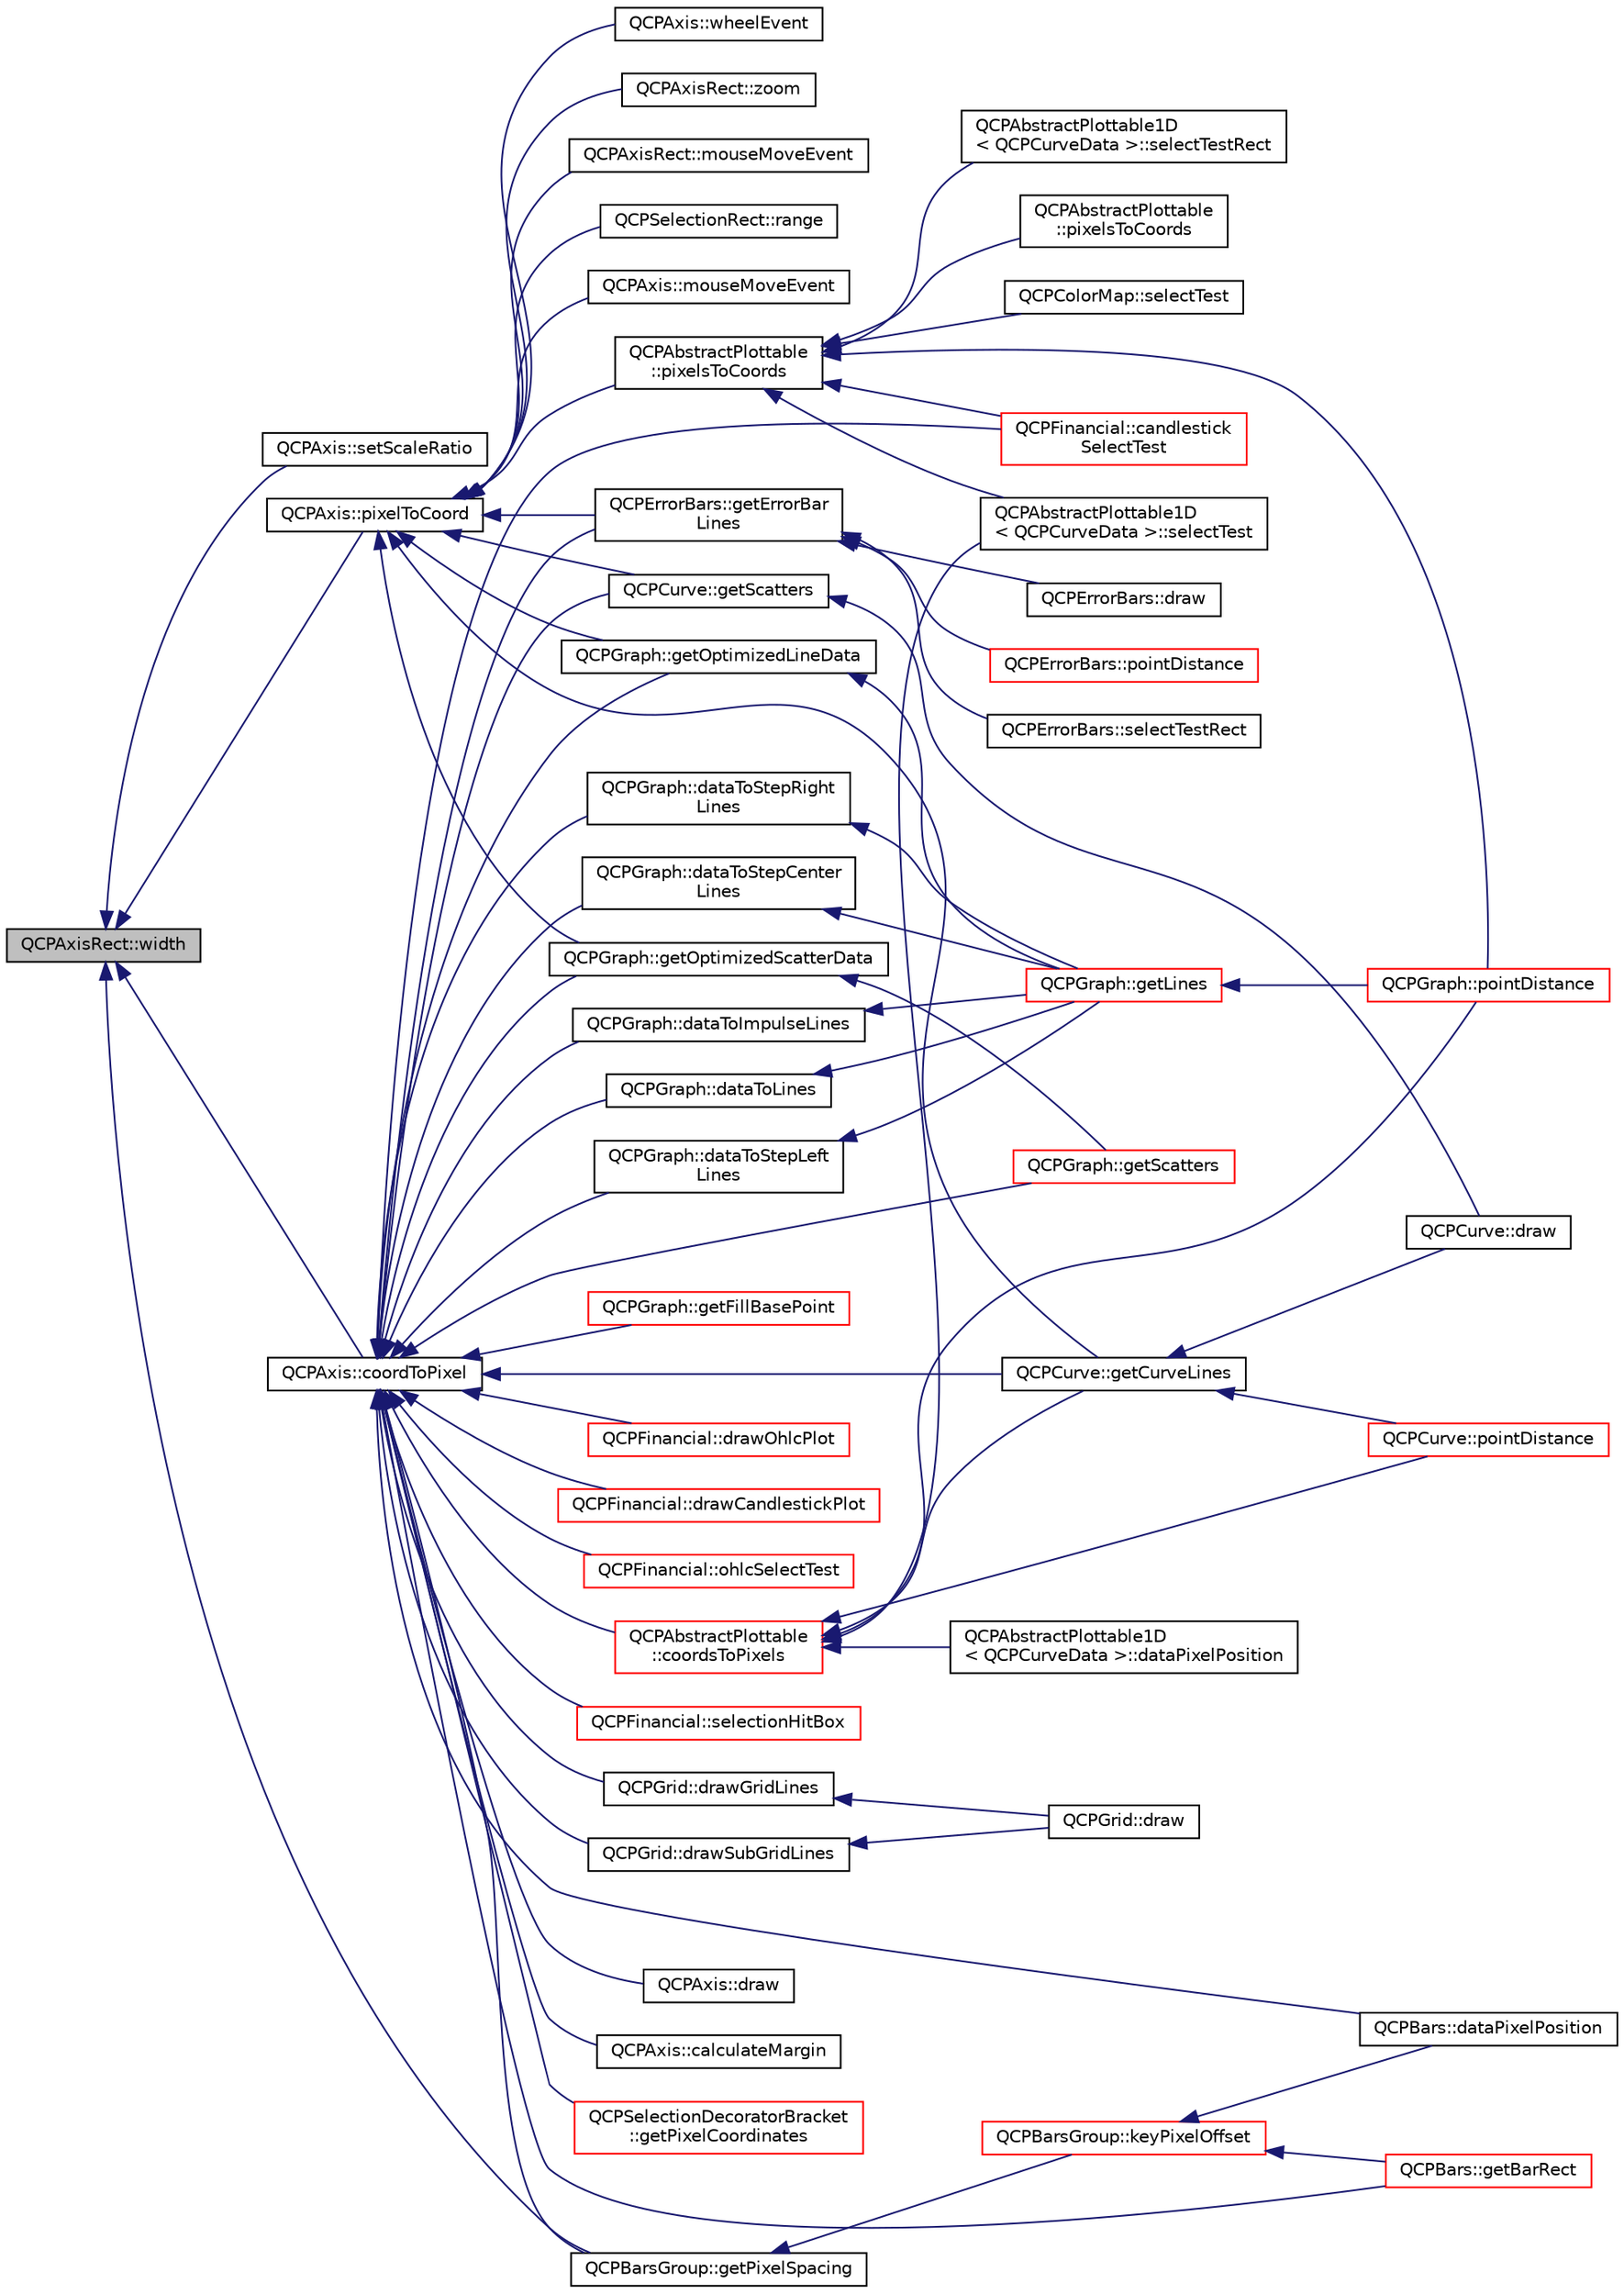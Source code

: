 digraph "QCPAxisRect::width"
{
  edge [fontname="Helvetica",fontsize="10",labelfontname="Helvetica",labelfontsize="10"];
  node [fontname="Helvetica",fontsize="10",shape=record];
  rankdir="LR";
  Node720 [label="QCPAxisRect::width",height=0.2,width=0.4,color="black", fillcolor="grey75", style="filled", fontcolor="black"];
  Node720 -> Node721 [dir="back",color="midnightblue",fontsize="10",style="solid",fontname="Helvetica"];
  Node721 [label="QCPAxis::setScaleRatio",height=0.2,width=0.4,color="black", fillcolor="white", style="filled",URL="$class_q_c_p_axis.html#af4bbd446dcaee5a83ac30ce9bcd6e125"];
  Node720 -> Node722 [dir="back",color="midnightblue",fontsize="10",style="solid",fontname="Helvetica"];
  Node722 [label="QCPAxis::pixelToCoord",height=0.2,width=0.4,color="black", fillcolor="white", style="filled",URL="$class_q_c_p_axis.html#a536ef8f624cac59b6b6fdcb495723c57"];
  Node722 -> Node723 [dir="back",color="midnightblue",fontsize="10",style="solid",fontname="Helvetica"];
  Node723 [label="QCPSelectionRect::range",height=0.2,width=0.4,color="black", fillcolor="white", style="filled",URL="$class_q_c_p_selection_rect.html#a23ab082ffa04be1dbf9afb9e633ab815"];
  Node722 -> Node724 [dir="back",color="midnightblue",fontsize="10",style="solid",fontname="Helvetica"];
  Node724 [label="QCPAxis::mouseMoveEvent",height=0.2,width=0.4,color="black", fillcolor="white", style="filled",URL="$class_q_c_p_axis.html#a2a89a13440eec099fc2327c2672be0cd"];
  Node722 -> Node725 [dir="back",color="midnightblue",fontsize="10",style="solid",fontname="Helvetica"];
  Node725 [label="QCPAxis::wheelEvent",height=0.2,width=0.4,color="black", fillcolor="white", style="filled",URL="$class_q_c_p_axis.html#a71643d27524a843230b5ba68085b3d9b"];
  Node722 -> Node726 [dir="back",color="midnightblue",fontsize="10",style="solid",fontname="Helvetica"];
  Node726 [label="QCPAbstractPlottable\l::pixelsToCoords",height=0.2,width=0.4,color="black", fillcolor="white", style="filled",URL="$class_q_c_p_abstract_plottable.html#a3903c1120ab5c27e7fa46b597ef267bd"];
  Node726 -> Node727 [dir="back",color="midnightblue",fontsize="10",style="solid",fontname="Helvetica"];
  Node727 [label="QCPAbstractPlottable1D\l\< QCPCurveData \>::selectTestRect",height=0.2,width=0.4,color="black", fillcolor="white", style="filled",URL="$class_q_c_p_abstract_plottable1_d.html#a22377bf6e57ab7eedbc9e489250c6ded"];
  Node726 -> Node728 [dir="back",color="midnightblue",fontsize="10",style="solid",fontname="Helvetica"];
  Node728 [label="QCPAbstractPlottable1D\l\< QCPCurveData \>::selectTest",height=0.2,width=0.4,color="black", fillcolor="white", style="filled",URL="$class_q_c_p_abstract_plottable1_d.html#a4611b43bcb6441b2154eb4f4e0a33db2"];
  Node726 -> Node729 [dir="back",color="midnightblue",fontsize="10",style="solid",fontname="Helvetica"];
  Node729 [label="QCPAbstractPlottable\l::pixelsToCoords",height=0.2,width=0.4,color="black", fillcolor="white", style="filled",URL="$class_q_c_p_abstract_plottable.html#a28d32c0062b9450847851ffdee1c5f69"];
  Node726 -> Node730 [dir="back",color="midnightblue",fontsize="10",style="solid",fontname="Helvetica"];
  Node730 [label="QCPGraph::pointDistance",height=0.2,width=0.4,color="red", fillcolor="white", style="filled",URL="$class_q_c_p_graph.html#a89acf99c0b52b8eecb2438adf7ec0170"];
  Node726 -> Node732 [dir="back",color="midnightblue",fontsize="10",style="solid",fontname="Helvetica"];
  Node732 [label="QCPColorMap::selectTest",height=0.2,width=0.4,color="black", fillcolor="white", style="filled",URL="$class_q_c_p_color_map.html#afb4b843596addf58096082827a9e3450"];
  Node726 -> Node733 [dir="back",color="midnightblue",fontsize="10",style="solid",fontname="Helvetica"];
  Node733 [label="QCPFinancial::candlestick\lSelectTest",height=0.2,width=0.4,color="red", fillcolor="white", style="filled",URL="$class_q_c_p_financial.html#a9783e91a33fd08a402b1a3821d43e471"];
  Node722 -> Node735 [dir="back",color="midnightblue",fontsize="10",style="solid",fontname="Helvetica"];
  Node735 [label="QCPAxisRect::zoom",height=0.2,width=0.4,color="black", fillcolor="white", style="filled",URL="$class_q_c_p_axis_rect.html#a6a39fb3aea60a8c503bdcb3f0477d2f6"];
  Node722 -> Node736 [dir="back",color="midnightblue",fontsize="10",style="solid",fontname="Helvetica"];
  Node736 [label="QCPAxisRect::mouseMoveEvent",height=0.2,width=0.4,color="black", fillcolor="white", style="filled",URL="$class_q_c_p_axis_rect.html#a9cd27ad8c5cfb49aefd9dbb30def4beb"];
  Node722 -> Node737 [dir="back",color="midnightblue",fontsize="10",style="solid",fontname="Helvetica"];
  Node737 [label="QCPGraph::getOptimizedLineData",height=0.2,width=0.4,color="black", fillcolor="white", style="filled",URL="$class_q_c_p_graph.html#a1fed1c9d627d9d3b49a6206cc2e60fe1"];
  Node737 -> Node738 [dir="back",color="midnightblue",fontsize="10",style="solid",fontname="Helvetica"];
  Node738 [label="QCPGraph::getLines",height=0.2,width=0.4,color="red", fillcolor="white", style="filled",URL="$class_q_c_p_graph.html#a563c6da2126300a4d9d2bdee30dad040"];
  Node738 -> Node730 [dir="back",color="midnightblue",fontsize="10",style="solid",fontname="Helvetica"];
  Node722 -> Node740 [dir="back",color="midnightblue",fontsize="10",style="solid",fontname="Helvetica"];
  Node740 [label="QCPGraph::getOptimizedScatterData",height=0.2,width=0.4,color="black", fillcolor="white", style="filled",URL="$class_q_c_p_graph.html#a5423245898537e375b9364cf26e89aea"];
  Node740 -> Node741 [dir="back",color="midnightblue",fontsize="10",style="solid",fontname="Helvetica"];
  Node741 [label="QCPGraph::getScatters",height=0.2,width=0.4,color="red", fillcolor="white", style="filled",URL="$class_q_c_p_graph.html#a9d7ba5904fdcaca413222335d4b283c3"];
  Node722 -> Node742 [dir="back",color="midnightblue",fontsize="10",style="solid",fontname="Helvetica"];
  Node742 [label="QCPCurve::getCurveLines",height=0.2,width=0.4,color="black", fillcolor="white", style="filled",URL="$class_q_c_p_curve.html#aefca1e5127fae2d7ff65b9e921637c58"];
  Node742 -> Node743 [dir="back",color="midnightblue",fontsize="10",style="solid",fontname="Helvetica"];
  Node743 [label="QCPCurve::draw",height=0.2,width=0.4,color="black", fillcolor="white", style="filled",URL="$class_q_c_p_curve.html#ac199d41d23865cd68bd7b598308a4433"];
  Node742 -> Node744 [dir="back",color="midnightblue",fontsize="10",style="solid",fontname="Helvetica"];
  Node744 [label="QCPCurve::pointDistance",height=0.2,width=0.4,color="red", fillcolor="white", style="filled",URL="$class_q_c_p_curve.html#aa2c9c9c0e57f11f18a5cb7e47927157c"];
  Node722 -> Node746 [dir="back",color="midnightblue",fontsize="10",style="solid",fontname="Helvetica"];
  Node746 [label="QCPCurve::getScatters",height=0.2,width=0.4,color="black", fillcolor="white", style="filled",URL="$class_q_c_p_curve.html#a564c5fdc8409e3532b1322389a8434b8"];
  Node746 -> Node743 [dir="back",color="midnightblue",fontsize="10",style="solid",fontname="Helvetica"];
  Node722 -> Node747 [dir="back",color="midnightblue",fontsize="10",style="solid",fontname="Helvetica"];
  Node747 [label="QCPErrorBars::getErrorBar\lLines",height=0.2,width=0.4,color="black", fillcolor="white", style="filled",URL="$class_q_c_p_error_bars.html#abeea5ff0d66732bbfc9b74869d8c552e"];
  Node747 -> Node748 [dir="back",color="midnightblue",fontsize="10",style="solid",fontname="Helvetica"];
  Node748 [label="QCPErrorBars::selectTestRect",height=0.2,width=0.4,color="black", fillcolor="white", style="filled",URL="$class_q_c_p_error_bars.html#ad7c727736599dfb173f0952082e1a5b6"];
  Node747 -> Node749 [dir="back",color="midnightblue",fontsize="10",style="solid",fontname="Helvetica"];
  Node749 [label="QCPErrorBars::draw",height=0.2,width=0.4,color="black", fillcolor="white", style="filled",URL="$class_q_c_p_error_bars.html#a801e85931372abf2a1034bfb2eac5cd2"];
  Node747 -> Node750 [dir="back",color="midnightblue",fontsize="10",style="solid",fontname="Helvetica"];
  Node750 [label="QCPErrorBars::pointDistance",height=0.2,width=0.4,color="red", fillcolor="white", style="filled",URL="$class_q_c_p_error_bars.html#a8e904076bad643f43af28b95f21c1b88"];
  Node720 -> Node752 [dir="back",color="midnightblue",fontsize="10",style="solid",fontname="Helvetica"];
  Node752 [label="QCPAxis::coordToPixel",height=0.2,width=0.4,color="black", fillcolor="white", style="filled",URL="$class_q_c_p_axis.html#af15d1b3a7f7e9b53d759d3ccff1fe4b4"];
  Node752 -> Node753 [dir="back",color="midnightblue",fontsize="10",style="solid",fontname="Helvetica"];
  Node753 [label="QCPGrid::drawGridLines",height=0.2,width=0.4,color="black", fillcolor="white", style="filled",URL="$class_q_c_p_grid.html#aee4e95d54acabbe298d6dda0dd86c0a4"];
  Node753 -> Node754 [dir="back",color="midnightblue",fontsize="10",style="solid",fontname="Helvetica"];
  Node754 [label="QCPGrid::draw",height=0.2,width=0.4,color="black", fillcolor="white", style="filled",URL="$class_q_c_p_grid.html#aad9a312d998e2d170956334d4cb80be2"];
  Node752 -> Node755 [dir="back",color="midnightblue",fontsize="10",style="solid",fontname="Helvetica"];
  Node755 [label="QCPGrid::drawSubGridLines",height=0.2,width=0.4,color="black", fillcolor="white", style="filled",URL="$class_q_c_p_grid.html#a751ce8aef815bcc9193432a30c8b6b6e"];
  Node755 -> Node754 [dir="back",color="midnightblue",fontsize="10",style="solid",fontname="Helvetica"];
  Node752 -> Node756 [dir="back",color="midnightblue",fontsize="10",style="solid",fontname="Helvetica"];
  Node756 [label="QCPAxis::draw",height=0.2,width=0.4,color="black", fillcolor="white", style="filled",URL="$class_q_c_p_axis.html#ac15ebb4225ca5212d8e5fffae481bc9b"];
  Node752 -> Node757 [dir="back",color="midnightblue",fontsize="10",style="solid",fontname="Helvetica"];
  Node757 [label="QCPAxis::calculateMargin",height=0.2,width=0.4,color="black", fillcolor="white", style="filled",URL="$class_q_c_p_axis.html#a47bdb0a55de6759489ee47665199aebb"];
  Node752 -> Node758 [dir="back",color="midnightblue",fontsize="10",style="solid",fontname="Helvetica"];
  Node758 [label="QCPAbstractPlottable\l::coordsToPixels",height=0.2,width=0.4,color="red", fillcolor="white", style="filled",URL="$class_q_c_p_abstract_plottable.html#a7ad84a36472441cf1f555c5683d0da93"];
  Node758 -> Node759 [dir="back",color="midnightblue",fontsize="10",style="solid",fontname="Helvetica"];
  Node759 [label="QCPAbstractPlottable1D\l\< QCPCurveData \>::dataPixelPosition",height=0.2,width=0.4,color="black", fillcolor="white", style="filled",URL="$class_q_c_p_abstract_plottable1_d.html#a6ca0699a6af5f25a7565de7c50ce13b2"];
  Node758 -> Node728 [dir="back",color="midnightblue",fontsize="10",style="solid",fontname="Helvetica"];
  Node758 -> Node730 [dir="back",color="midnightblue",fontsize="10",style="solid",fontname="Helvetica"];
  Node758 -> Node742 [dir="back",color="midnightblue",fontsize="10",style="solid",fontname="Helvetica"];
  Node758 -> Node744 [dir="back",color="midnightblue",fontsize="10",style="solid",fontname="Helvetica"];
  Node752 -> Node770 [dir="back",color="midnightblue",fontsize="10",style="solid",fontname="Helvetica"];
  Node770 [label="QCPSelectionDecoratorBracket\l::getPixelCoordinates",height=0.2,width=0.4,color="red", fillcolor="white", style="filled",URL="$class_q_c_p_selection_decorator_bracket.html#a9925ed667e8a645fcb9949bd02ee4a19"];
  Node752 -> Node741 [dir="back",color="midnightblue",fontsize="10",style="solid",fontname="Helvetica"];
  Node752 -> Node773 [dir="back",color="midnightblue",fontsize="10",style="solid",fontname="Helvetica"];
  Node773 [label="QCPGraph::dataToLines",height=0.2,width=0.4,color="black", fillcolor="white", style="filled",URL="$class_q_c_p_graph.html#a0085ee728fdd72a827c1e6ced4476363"];
  Node773 -> Node738 [dir="back",color="midnightblue",fontsize="10",style="solid",fontname="Helvetica"];
  Node752 -> Node774 [dir="back",color="midnightblue",fontsize="10",style="solid",fontname="Helvetica"];
  Node774 [label="QCPGraph::dataToStepLeft\lLines",height=0.2,width=0.4,color="black", fillcolor="white", style="filled",URL="$class_q_c_p_graph.html#a1f3e9e41fc67538c4940c74665840474"];
  Node774 -> Node738 [dir="back",color="midnightblue",fontsize="10",style="solid",fontname="Helvetica"];
  Node752 -> Node775 [dir="back",color="midnightblue",fontsize="10",style="solid",fontname="Helvetica"];
  Node775 [label="QCPGraph::dataToStepRight\lLines",height=0.2,width=0.4,color="black", fillcolor="white", style="filled",URL="$class_q_c_p_graph.html#ab1fb6cb91d24a854f85bf54200f6d101"];
  Node775 -> Node738 [dir="back",color="midnightblue",fontsize="10",style="solid",fontname="Helvetica"];
  Node752 -> Node776 [dir="back",color="midnightblue",fontsize="10",style="solid",fontname="Helvetica"];
  Node776 [label="QCPGraph::dataToStepCenter\lLines",height=0.2,width=0.4,color="black", fillcolor="white", style="filled",URL="$class_q_c_p_graph.html#a238116f1898c49cb8209d61707b5b367"];
  Node776 -> Node738 [dir="back",color="midnightblue",fontsize="10",style="solid",fontname="Helvetica"];
  Node752 -> Node777 [dir="back",color="midnightblue",fontsize="10",style="solid",fontname="Helvetica"];
  Node777 [label="QCPGraph::dataToImpulseLines",height=0.2,width=0.4,color="black", fillcolor="white", style="filled",URL="$class_q_c_p_graph.html#a2a958a5c6a6e1e4a03556be88b6fe37e"];
  Node777 -> Node738 [dir="back",color="midnightblue",fontsize="10",style="solid",fontname="Helvetica"];
  Node752 -> Node737 [dir="back",color="midnightblue",fontsize="10",style="solid",fontname="Helvetica"];
  Node752 -> Node740 [dir="back",color="midnightblue",fontsize="10",style="solid",fontname="Helvetica"];
  Node752 -> Node778 [dir="back",color="midnightblue",fontsize="10",style="solid",fontname="Helvetica"];
  Node778 [label="QCPGraph::getFillBasePoint",height=0.2,width=0.4,color="red", fillcolor="white", style="filled",URL="$class_q_c_p_graph.html#a13f2c756f3114703159c2e604783e208"];
  Node752 -> Node742 [dir="back",color="midnightblue",fontsize="10",style="solid",fontname="Helvetica"];
  Node752 -> Node746 [dir="back",color="midnightblue",fontsize="10",style="solid",fontname="Helvetica"];
  Node752 -> Node781 [dir="back",color="midnightblue",fontsize="10",style="solid",fontname="Helvetica"];
  Node781 [label="QCPBarsGroup::getPixelSpacing",height=0.2,width=0.4,color="black", fillcolor="white", style="filled",URL="$class_q_c_p_bars_group.html#a0beccd41bc3841a4c5b284823bc7d2de"];
  Node781 -> Node782 [dir="back",color="midnightblue",fontsize="10",style="solid",fontname="Helvetica"];
  Node782 [label="QCPBarsGroup::keyPixelOffset",height=0.2,width=0.4,color="red", fillcolor="white", style="filled",URL="$class_q_c_p_bars_group.html#a8e2ca6002e7bab49670144d048a2bcc9"];
  Node782 -> Node784 [dir="back",color="midnightblue",fontsize="10",style="solid",fontname="Helvetica"];
  Node784 [label="QCPBars::dataPixelPosition",height=0.2,width=0.4,color="black", fillcolor="white", style="filled",URL="$class_q_c_p_bars.html#a55cdaf565cd3384158d1f7f89533bc2d"];
  Node782 -> Node785 [dir="back",color="midnightblue",fontsize="10",style="solid",fontname="Helvetica"];
  Node785 [label="QCPBars::getBarRect",height=0.2,width=0.4,color="red", fillcolor="white", style="filled",URL="$class_q_c_p_bars.html#a01b87e38e5d5089d214646d2af7896ea"];
  Node752 -> Node784 [dir="back",color="midnightblue",fontsize="10",style="solid",fontname="Helvetica"];
  Node752 -> Node785 [dir="back",color="midnightblue",fontsize="10",style="solid",fontname="Helvetica"];
  Node752 -> Node790 [dir="back",color="midnightblue",fontsize="10",style="solid",fontname="Helvetica"];
  Node790 [label="QCPFinancial::drawOhlcPlot",height=0.2,width=0.4,color="red", fillcolor="white", style="filled",URL="$class_q_c_p_financial.html#a2c77aab636f6bce6e0407b3f94e90d08"];
  Node752 -> Node792 [dir="back",color="midnightblue",fontsize="10",style="solid",fontname="Helvetica"];
  Node792 [label="QCPFinancial::drawCandlestickPlot",height=0.2,width=0.4,color="red", fillcolor="white", style="filled",URL="$class_q_c_p_financial.html#ade6b703369d8acb3bfa0b8e244df4b06"];
  Node752 -> Node793 [dir="back",color="midnightblue",fontsize="10",style="solid",fontname="Helvetica"];
  Node793 [label="QCPFinancial::ohlcSelectTest",height=0.2,width=0.4,color="red", fillcolor="white", style="filled",URL="$class_q_c_p_financial.html#a2bf2228cc443eb5fb11ec3ea3902859c"];
  Node752 -> Node733 [dir="back",color="midnightblue",fontsize="10",style="solid",fontname="Helvetica"];
  Node752 -> Node794 [dir="back",color="midnightblue",fontsize="10",style="solid",fontname="Helvetica"];
  Node794 [label="QCPFinancial::selectionHitBox",height=0.2,width=0.4,color="red", fillcolor="white", style="filled",URL="$class_q_c_p_financial.html#afbe9e8cb0de3e9e789a9668b29cad098"];
  Node752 -> Node747 [dir="back",color="midnightblue",fontsize="10",style="solid",fontname="Helvetica"];
  Node720 -> Node781 [dir="back",color="midnightblue",fontsize="10",style="solid",fontname="Helvetica"];
}
